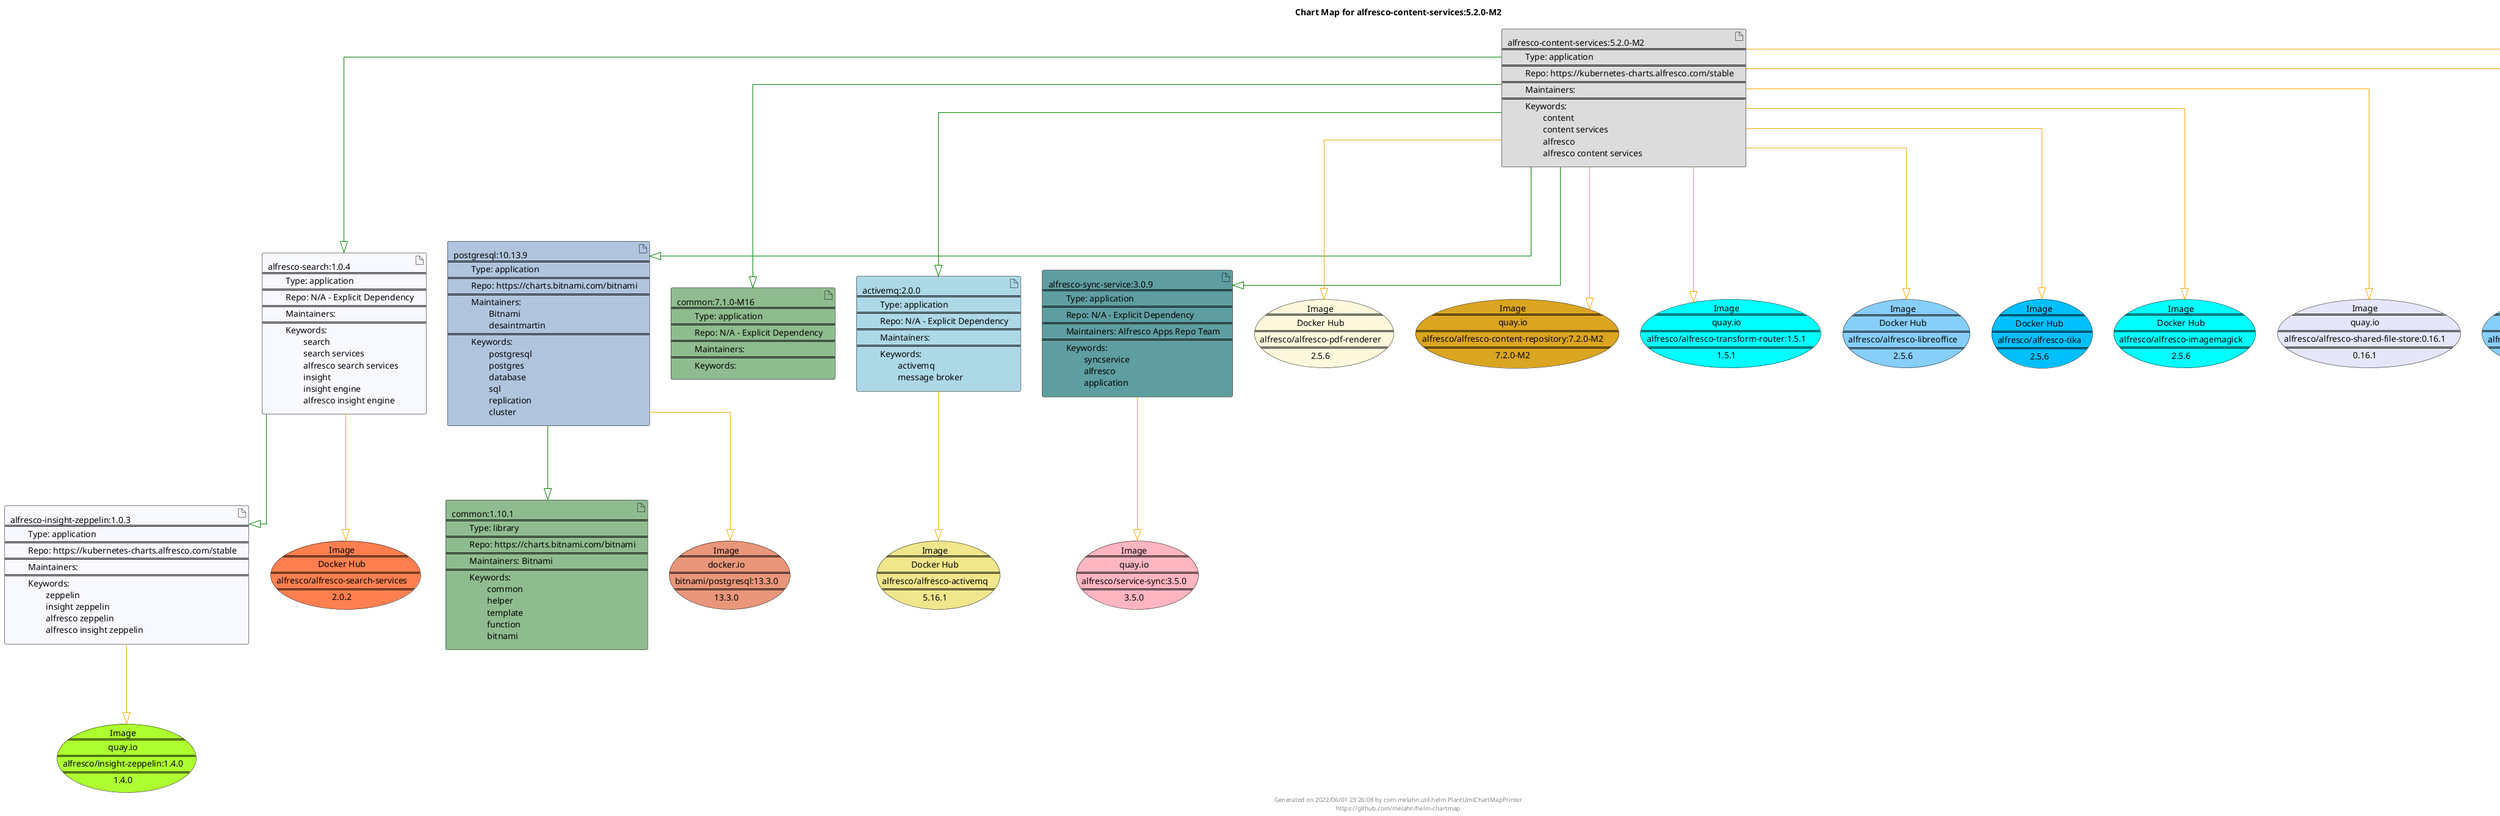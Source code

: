 @startuml
skinparam linetype ortho
skinparam backgroundColor white
skinparam usecaseBorderColor black
skinparam usecaseArrowColor LightSlateGray
skinparam artifactBorderColor black
skinparam artifactArrowColor LightSlateGray

title Chart Map for alfresco-content-services:5.2.0-M2

'There are 8 referenced Helm Charts
artifact "alfresco-content-services:5.2.0-M2\n====\n\tType: application\n====\n\tRepo: https://kubernetes-charts.alfresco.com/stable\n====\n\tMaintainers: \n====\n\tKeywords: \n\t\tcontent\n\t\tcontent services\n\t\talfresco\n\t\talfresco content services" as alfresco_content_services_5_2_0_M2 #Gainsboro
artifact "alfresco-insight-zeppelin:1.0.3\n====\n\tType: application\n====\n\tRepo: https://kubernetes-charts.alfresco.com/stable\n====\n\tMaintainers: \n====\n\tKeywords: \n\t\tzeppelin\n\t\tinsight zeppelin\n\t\talfresco zeppelin\n\t\talfresco insight zeppelin" as alfresco_insight_zeppelin_1_0_3 #GhostWhite
artifact "alfresco-search:1.0.4\n====\n\tType: application\n====\n\tRepo: N/A - Explicit Dependency\n====\n\tMaintainers: \n====\n\tKeywords: \n\t\tsearch\n\t\tsearch services\n\t\talfresco search services\n\t\tinsight\n\t\tinsight engine\n\t\talfresco insight engine" as alfresco_search_1_0_4 #GhostWhite
artifact "postgresql:10.13.9\n====\n\tType: application\n====\n\tRepo: https://charts.bitnami.com/bitnami\n====\n\tMaintainers: \n\t\tBitnami\n\t\tdesaintmartin\n====\n\tKeywords: \n\t\tpostgresql\n\t\tpostgres\n\t\tdatabase\n\t\tsql\n\t\treplication\n\t\tcluster" as postgresql_10_13_9 #LightSteelBlue
artifact "common:7.1.0-M16\n====\n\tType: application\n====\n\tRepo: N/A - Explicit Dependency\n====\n\tMaintainers: \n====\n\tKeywords: " as common_7_1_0_M16 #DarkSeaGreen
artifact "common:1.10.1\n====\n\tType: library\n====\n\tRepo: https://charts.bitnami.com/bitnami\n====\n\tMaintainers: Bitnami\n====\n\tKeywords: \n\t\tcommon\n\t\thelper\n\t\ttemplate\n\t\tfunction\n\t\tbitnami" as common_1_10_1 #DarkSeaGreen
artifact "activemq:2.0.0\n====\n\tType: application\n====\n\tRepo: N/A - Explicit Dependency\n====\n\tMaintainers: \n====\n\tKeywords: \n\t\tactivemq\n\t\tmessage broker" as activemq_2_0_0 #LightBlue
artifact "alfresco-sync-service:3.0.9\n====\n\tType: application\n====\n\tRepo: N/A - Explicit Dependency\n====\n\tMaintainers: Alfresco Apps Repo Team\n====\n\tKeywords: \n\t\tsyncservice\n\t\talfresco\n\t\tapplication" as alfresco_sync_service_3_0_9 #CadetBlue

'There are 14 referenced Docker Images
usecase "Image\n====\nDocker Hub\n====\nalfresco/alfresco-pdf-renderer\n====\n2.5.6" as alfresco_alfresco_pdf_renderer_2_5_6 #Cornsilk
usecase "Image\n====\nquay.io\n====\nalfresco/alfresco-content-repository:7.2.0-M2\n====\n7.2.0-M2" as quay_io_alfresco_alfresco_content_repository_7_2_0_M2 #GoldenRod
usecase "Image\n====\nDocker Hub\n====\nalfresco/alfresco-search-services\n====\n2.0.2" as alfresco_alfresco_search_services_2_0_2 #Coral
usecase "Image\n====\nquay.io\n====\nalfresco/alfresco-transform-router:1.5.1\n====\n1.5.1" as quay_io_alfresco_alfresco_transform_router_1_5_1 #Aqua
usecase "Image\n====\nDocker Hub\n====\nalfresco/alfresco-libreoffice\n====\n2.5.6" as alfresco_alfresco_libreoffice_2_5_6 #LightSkyBlue
usecase "Image\n====\nDocker Hub\n====\nalfresco/alfresco-tika\n====\n2.5.6" as alfresco_alfresco_tika_2_5_6 #DeepSkyBlue
usecase "Image\n====\ndocker.io\n====\nbitnami/postgresql:13.3.0\n====\n13.3.0" as docker_io_bitnami_postgresql_13_3_0 #DarkSalmon
usecase "Image\n====\nDocker Hub\n====\nalfresco/alfresco-imagemagick\n====\n2.5.6" as alfresco_alfresco_imagemagick_2_5_6 #Aqua
usecase "Image\n====\nquay.io\n====\nalfresco/alfresco-shared-file-store:0.16.1\n====\n0.16.1" as quay_io_alfresco_alfresco_shared_file_store_0_16_1 #Lavender
usecase "Image\n====\nquay.io\n====\nalfresco/insight-zeppelin:1.4.0\n====\n1.4.0" as quay_io_alfresco_insight_zeppelin_1_4_0 #GreenYellow
usecase "Image\n====\nDocker Hub\n====\nalfresco/alfresco-transform-misc\n====\n2.5.6" as alfresco_alfresco_transform_misc_2_5_6 #LightSkyBlue
usecase "Image\n====\nquay.io\n====\nalfresco/service-sync:3.5.0\n====\n3.5.0" as quay_io_alfresco_service_sync_3_5_0 #LightPink
usecase "Image\n====\nDocker Hub\n====\nalfresco/alfresco-activemq\n====\n5.16.1" as alfresco_alfresco_activemq_5_16_1 #Khaki
usecase "Image\n====\nquay.io\n====\nalfresco/alfresco-share:7.2.0-M2\n====\n7.2.0-M2" as quay_io_alfresco_alfresco_share_7_2_0_M2 #LemonChiffon

'Chart Dependencies
alfresco_content_services_5_2_0_M2--[#green]-|>alfresco_search_1_0_4
alfresco_search_1_0_4--[#green]-|>alfresco_insight_zeppelin_1_0_3
alfresco_content_services_5_2_0_M2--[#green]-|>alfresco_sync_service_3_0_9
alfresco_content_services_5_2_0_M2--[#green]-|>activemq_2_0_0
alfresco_content_services_5_2_0_M2--[#green]-|>common_7_1_0_M16
alfresco_content_services_5_2_0_M2--[#green]-|>postgresql_10_13_9
postgresql_10_13_9--[#green]-|>common_1_10_1
alfresco_content_services_5_2_0_M2--[#orange]-|>quay_io_alfresco_alfresco_content_repository_7_2_0_M2
alfresco_content_services_5_2_0_M2--[#orange]-|>alfresco_alfresco_imagemagick_2_5_6
alfresco_content_services_5_2_0_M2--[#orange]-|>alfresco_alfresco_tika_2_5_6
alfresco_content_services_5_2_0_M2--[#orange]-|>alfresco_alfresco_libreoffice_2_5_6
alfresco_content_services_5_2_0_M2--[#orange]-|>quay_io_alfresco_alfresco_shared_file_store_0_16_1
alfresco_content_services_5_2_0_M2--[#orange]-|>alfresco_alfresco_pdf_renderer_2_5_6
alfresco_content_services_5_2_0_M2--[#orange]-|>alfresco_alfresco_transform_misc_2_5_6
alfresco_content_services_5_2_0_M2--[#orange]-|>quay_io_alfresco_alfresco_transform_router_1_5_1
alfresco_content_services_5_2_0_M2--[#orange]-|>quay_io_alfresco_alfresco_share_7_2_0_M2
alfresco_insight_zeppelin_1_0_3--[#orange]-|>quay_io_alfresco_insight_zeppelin_1_4_0
alfresco_search_1_0_4--[#orange]-|>alfresco_alfresco_search_services_2_0_2
postgresql_10_13_9--[#orange]-|>docker_io_bitnami_postgresql_13_3_0
activemq_2_0_0--[#orange]-|>alfresco_alfresco_activemq_5_16_1
alfresco_sync_service_3_0_9--[#orange]-|>quay_io_alfresco_service_sync_3_5_0

center footer Generated on 2022/06/01 23:26:08 by com.melahn.util.helm.PlantUmlChartMapPrinter\nhttps://github.com/melahn/helm-chartmap
@enduml
